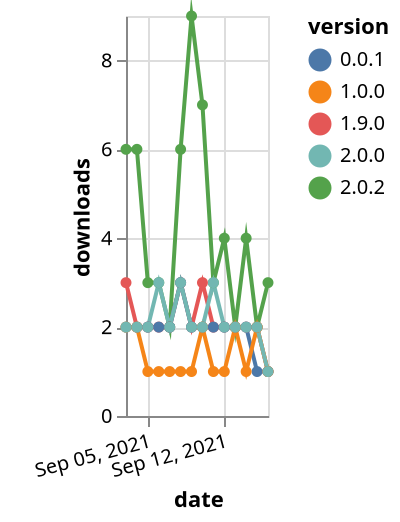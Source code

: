{"$schema": "https://vega.github.io/schema/vega-lite/v5.json", "description": "A simple bar chart with embedded data.", "data": {"values": [{"date": "2021-09-03", "total": 869, "delta": 6, "version": "2.0.2"}, {"date": "2021-09-04", "total": 875, "delta": 6, "version": "2.0.2"}, {"date": "2021-09-05", "total": 878, "delta": 3, "version": "2.0.2"}, {"date": "2021-09-06", "total": 881, "delta": 3, "version": "2.0.2"}, {"date": "2021-09-07", "total": 883, "delta": 2, "version": "2.0.2"}, {"date": "2021-09-08", "total": 889, "delta": 6, "version": "2.0.2"}, {"date": "2021-09-09", "total": 898, "delta": 9, "version": "2.0.2"}, {"date": "2021-09-10", "total": 905, "delta": 7, "version": "2.0.2"}, {"date": "2021-09-11", "total": 908, "delta": 3, "version": "2.0.2"}, {"date": "2021-09-12", "total": 912, "delta": 4, "version": "2.0.2"}, {"date": "2021-09-13", "total": 914, "delta": 2, "version": "2.0.2"}, {"date": "2021-09-14", "total": 918, "delta": 4, "version": "2.0.2"}, {"date": "2021-09-15", "total": 920, "delta": 2, "version": "2.0.2"}, {"date": "2021-09-16", "total": 923, "delta": 3, "version": "2.0.2"}, {"date": "2021-09-03", "total": 2131, "delta": 3, "version": "1.9.0"}, {"date": "2021-09-04", "total": 2133, "delta": 2, "version": "1.9.0"}, {"date": "2021-09-05", "total": 2135, "delta": 2, "version": "1.9.0"}, {"date": "2021-09-06", "total": 2137, "delta": 2, "version": "1.9.0"}, {"date": "2021-09-07", "total": 2139, "delta": 2, "version": "1.9.0"}, {"date": "2021-09-08", "total": 2142, "delta": 3, "version": "1.9.0"}, {"date": "2021-09-09", "total": 2144, "delta": 2, "version": "1.9.0"}, {"date": "2021-09-10", "total": 2147, "delta": 3, "version": "1.9.0"}, {"date": "2021-09-11", "total": 2149, "delta": 2, "version": "1.9.0"}, {"date": "2021-09-12", "total": 2151, "delta": 2, "version": "1.9.0"}, {"date": "2021-09-13", "total": 2153, "delta": 2, "version": "1.9.0"}, {"date": "2021-09-14", "total": 2155, "delta": 2, "version": "1.9.0"}, {"date": "2021-09-15", "total": 2157, "delta": 2, "version": "1.9.0"}, {"date": "2021-09-16", "total": 2158, "delta": 1, "version": "1.9.0"}, {"date": "2021-09-03", "total": 2492, "delta": 2, "version": "0.0.1"}, {"date": "2021-09-04", "total": 2494, "delta": 2, "version": "0.0.1"}, {"date": "2021-09-05", "total": 2496, "delta": 2, "version": "0.0.1"}, {"date": "2021-09-06", "total": 2498, "delta": 2, "version": "0.0.1"}, {"date": "2021-09-07", "total": 2500, "delta": 2, "version": "0.0.1"}, {"date": "2021-09-08", "total": 2503, "delta": 3, "version": "0.0.1"}, {"date": "2021-09-09", "total": 2505, "delta": 2, "version": "0.0.1"}, {"date": "2021-09-10", "total": 2507, "delta": 2, "version": "0.0.1"}, {"date": "2021-09-11", "total": 2509, "delta": 2, "version": "0.0.1"}, {"date": "2021-09-12", "total": 2511, "delta": 2, "version": "0.0.1"}, {"date": "2021-09-13", "total": 2513, "delta": 2, "version": "0.0.1"}, {"date": "2021-09-14", "total": 2515, "delta": 2, "version": "0.0.1"}, {"date": "2021-09-15", "total": 2516, "delta": 1, "version": "0.0.1"}, {"date": "2021-09-16", "total": 2517, "delta": 1, "version": "0.0.1"}, {"date": "2021-09-03", "total": 541, "delta": 2, "version": "1.0.0"}, {"date": "2021-09-04", "total": 543, "delta": 2, "version": "1.0.0"}, {"date": "2021-09-05", "total": 544, "delta": 1, "version": "1.0.0"}, {"date": "2021-09-06", "total": 545, "delta": 1, "version": "1.0.0"}, {"date": "2021-09-07", "total": 546, "delta": 1, "version": "1.0.0"}, {"date": "2021-09-08", "total": 547, "delta": 1, "version": "1.0.0"}, {"date": "2021-09-09", "total": 548, "delta": 1, "version": "1.0.0"}, {"date": "2021-09-10", "total": 550, "delta": 2, "version": "1.0.0"}, {"date": "2021-09-11", "total": 551, "delta": 1, "version": "1.0.0"}, {"date": "2021-09-12", "total": 552, "delta": 1, "version": "1.0.0"}, {"date": "2021-09-13", "total": 554, "delta": 2, "version": "1.0.0"}, {"date": "2021-09-14", "total": 555, "delta": 1, "version": "1.0.0"}, {"date": "2021-09-15", "total": 557, "delta": 2, "version": "1.0.0"}, {"date": "2021-09-16", "total": 558, "delta": 1, "version": "1.0.0"}, {"date": "2021-09-03", "total": 1385, "delta": 2, "version": "2.0.0"}, {"date": "2021-09-04", "total": 1387, "delta": 2, "version": "2.0.0"}, {"date": "2021-09-05", "total": 1389, "delta": 2, "version": "2.0.0"}, {"date": "2021-09-06", "total": 1392, "delta": 3, "version": "2.0.0"}, {"date": "2021-09-07", "total": 1394, "delta": 2, "version": "2.0.0"}, {"date": "2021-09-08", "total": 1397, "delta": 3, "version": "2.0.0"}, {"date": "2021-09-09", "total": 1399, "delta": 2, "version": "2.0.0"}, {"date": "2021-09-10", "total": 1401, "delta": 2, "version": "2.0.0"}, {"date": "2021-09-11", "total": 1404, "delta": 3, "version": "2.0.0"}, {"date": "2021-09-12", "total": 1406, "delta": 2, "version": "2.0.0"}, {"date": "2021-09-13", "total": 1408, "delta": 2, "version": "2.0.0"}, {"date": "2021-09-14", "total": 1410, "delta": 2, "version": "2.0.0"}, {"date": "2021-09-15", "total": 1412, "delta": 2, "version": "2.0.0"}, {"date": "2021-09-16", "total": 1413, "delta": 1, "version": "2.0.0"}]}, "width": "container", "mark": {"type": "line", "point": {"filled": true}}, "encoding": {"x": {"field": "date", "type": "temporal", "timeUnit": "yearmonthdate", "title": "date", "axis": {"labelAngle": -15}}, "y": {"field": "delta", "type": "quantitative", "title": "downloads"}, "color": {"field": "version", "type": "nominal"}, "tooltip": {"field": "delta"}}}